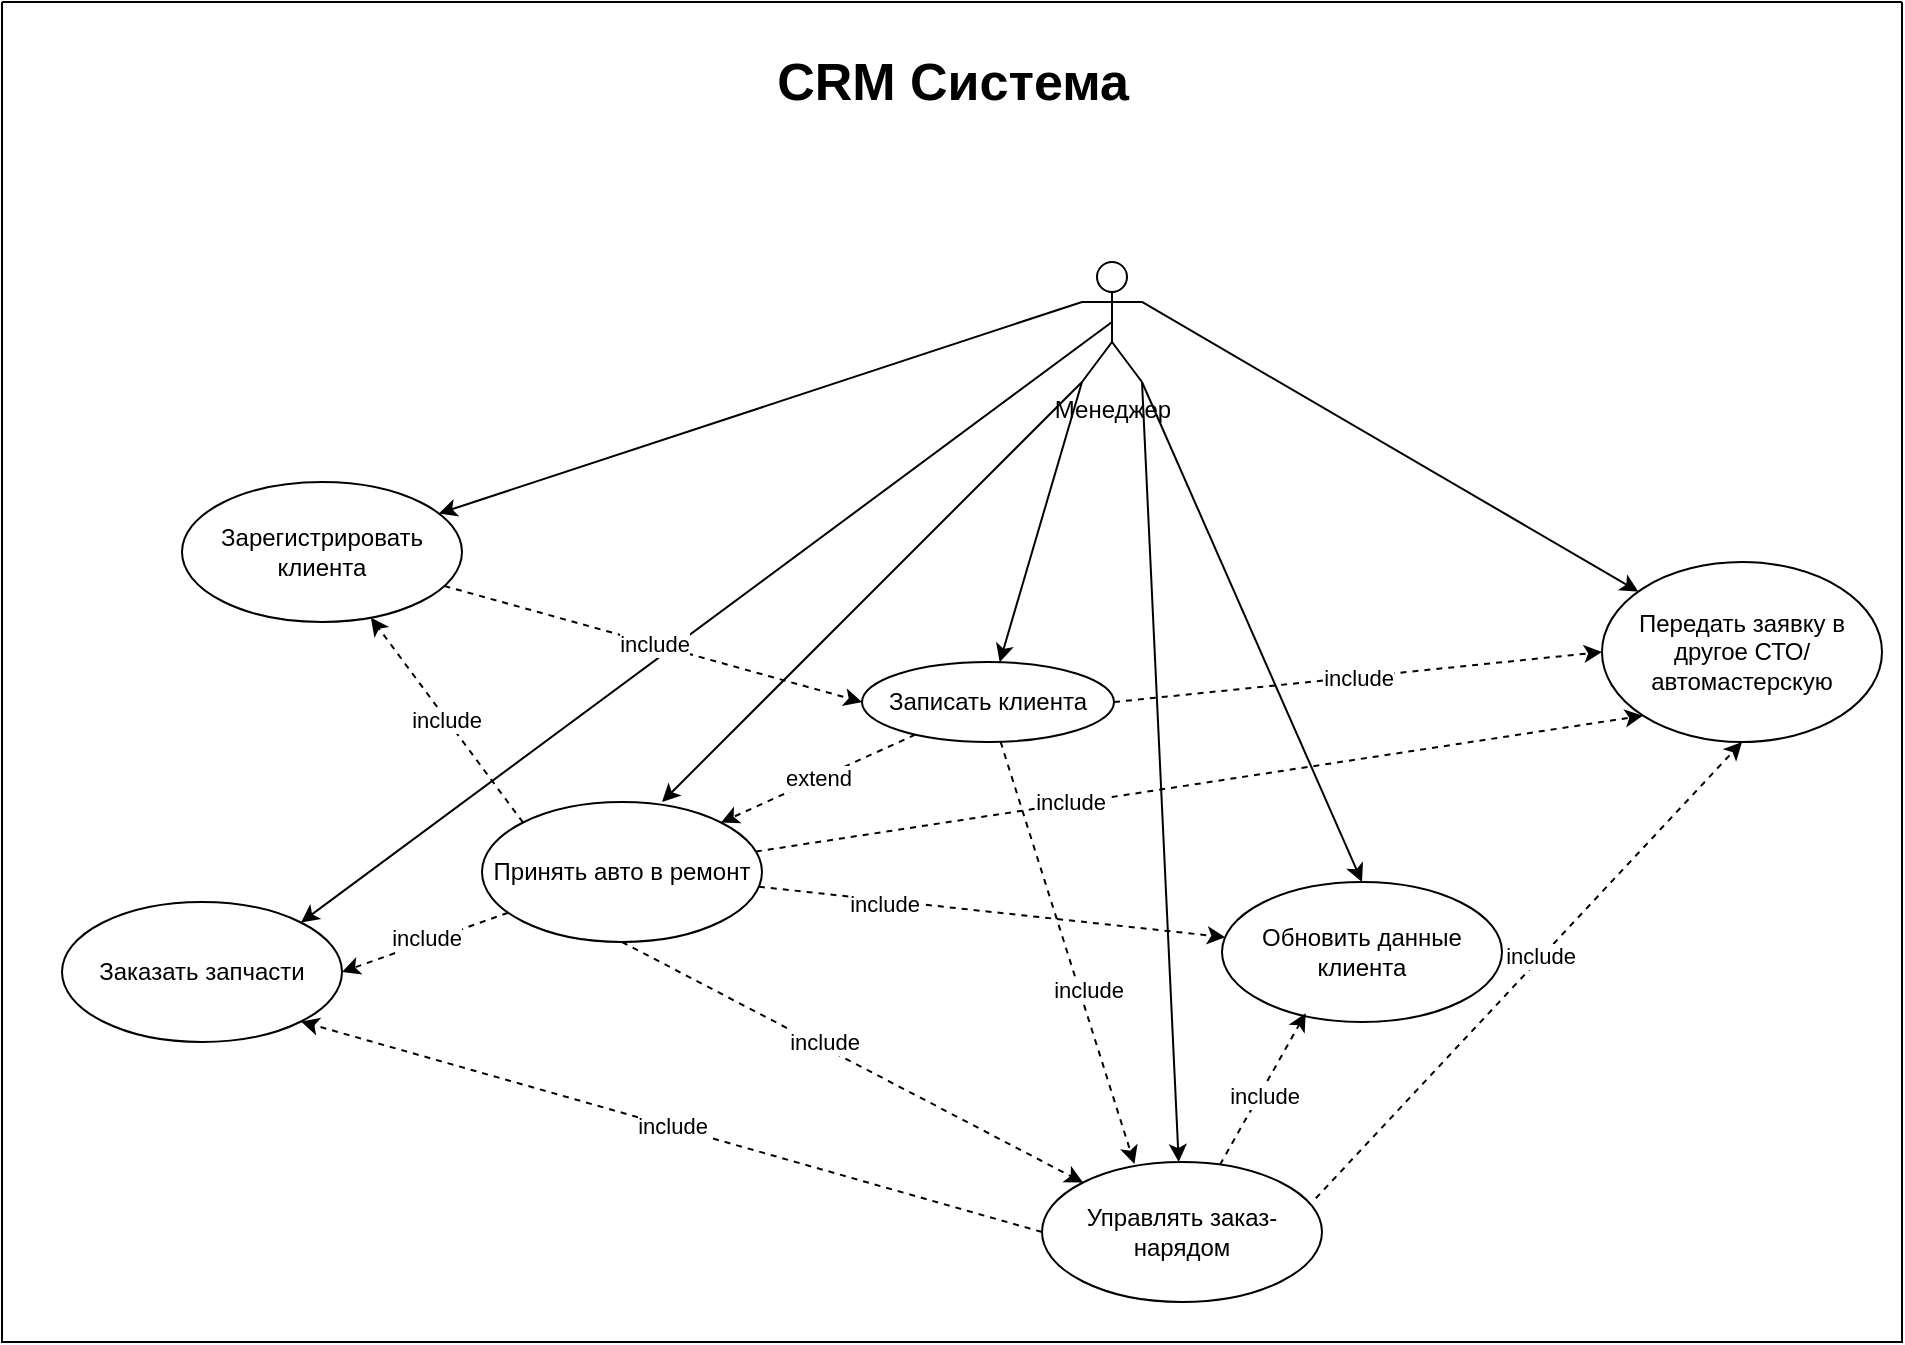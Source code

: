<mxfile version="21.1.2" type="device">
  <diagram name="Page-1" id="C87YD3-ovhG-YgOMG43o">
    <mxGraphModel dx="1444" dy="995" grid="1" gridSize="10" guides="1" tooltips="1" connect="1" arrows="1" fold="1" page="1" pageScale="1" pageWidth="827" pageHeight="1169" math="0" shadow="0">
      <root>
        <mxCell id="0" />
        <mxCell id="1" parent="0" />
        <mxCell id="JGsPzibXXvfBemh5J5Uq-2" value="" style="swimlane;startSize=0;fillColor=#FFFFFF;" vertex="1" parent="1">
          <mxGeometry x="60" y="80" width="950" height="670" as="geometry" />
        </mxCell>
        <mxCell id="JGsPzibXXvfBemh5J5Uq-18" style="rounded=0;orthogonalLoop=1;jettySize=auto;html=1;exitX=0;exitY=0.333;exitDx=0;exitDy=0;exitPerimeter=0;" edge="1" parent="JGsPzibXXvfBemh5J5Uq-2" source="JGsPzibXXvfBemh5J5Uq-3" target="JGsPzibXXvfBemh5J5Uq-6">
          <mxGeometry relative="1" as="geometry" />
        </mxCell>
        <mxCell id="JGsPzibXXvfBemh5J5Uq-19" style="rounded=0;orthogonalLoop=1;jettySize=auto;html=1;exitX=0;exitY=1;exitDx=0;exitDy=0;exitPerimeter=0;" edge="1" parent="JGsPzibXXvfBemh5J5Uq-2" source="JGsPzibXXvfBemh5J5Uq-3" target="JGsPzibXXvfBemh5J5Uq-11">
          <mxGeometry relative="1" as="geometry" />
        </mxCell>
        <mxCell id="JGsPzibXXvfBemh5J5Uq-20" style="rounded=0;orthogonalLoop=1;jettySize=auto;html=1;exitX=1;exitY=1;exitDx=0;exitDy=0;exitPerimeter=0;" edge="1" parent="JGsPzibXXvfBemh5J5Uq-2" source="JGsPzibXXvfBemh5J5Uq-3" target="JGsPzibXXvfBemh5J5Uq-8">
          <mxGeometry relative="1" as="geometry" />
        </mxCell>
        <mxCell id="JGsPzibXXvfBemh5J5Uq-22" style="rounded=0;orthogonalLoop=1;jettySize=auto;html=1;entryX=0.5;entryY=0;entryDx=0;entryDy=0;exitX=1;exitY=1;exitDx=0;exitDy=0;exitPerimeter=0;" edge="1" parent="JGsPzibXXvfBemh5J5Uq-2" source="JGsPzibXXvfBemh5J5Uq-3" target="JGsPzibXXvfBemh5J5Uq-7">
          <mxGeometry relative="1" as="geometry" />
        </mxCell>
        <mxCell id="JGsPzibXXvfBemh5J5Uq-23" style="rounded=0;orthogonalLoop=1;jettySize=auto;html=1;exitX=1;exitY=0.333;exitDx=0;exitDy=0;exitPerimeter=0;" edge="1" parent="JGsPzibXXvfBemh5J5Uq-2" source="JGsPzibXXvfBemh5J5Uq-3" target="JGsPzibXXvfBemh5J5Uq-10">
          <mxGeometry relative="1" as="geometry">
            <mxPoint x="570" y="70" as="sourcePoint" />
          </mxGeometry>
        </mxCell>
        <mxCell id="JGsPzibXXvfBemh5J5Uq-24" style="rounded=0;orthogonalLoop=1;jettySize=auto;html=1;entryX=1;entryY=0;entryDx=0;entryDy=0;exitX=0.5;exitY=0.5;exitDx=0;exitDy=0;exitPerimeter=0;" edge="1" parent="JGsPzibXXvfBemh5J5Uq-2" source="JGsPzibXXvfBemh5J5Uq-3" target="JGsPzibXXvfBemh5J5Uq-14">
          <mxGeometry relative="1" as="geometry">
            <mxPoint x="110" y="250" as="sourcePoint" />
          </mxGeometry>
        </mxCell>
        <mxCell id="JGsPzibXXvfBemh5J5Uq-38" style="rounded=0;orthogonalLoop=1;jettySize=auto;html=1;entryX=0.643;entryY=0;entryDx=0;entryDy=0;entryPerimeter=0;exitX=0;exitY=1;exitDx=0;exitDy=0;exitPerimeter=0;" edge="1" parent="JGsPzibXXvfBemh5J5Uq-2" source="JGsPzibXXvfBemh5J5Uq-3" target="JGsPzibXXvfBemh5J5Uq-13">
          <mxGeometry relative="1" as="geometry" />
        </mxCell>
        <mxCell id="JGsPzibXXvfBemh5J5Uq-3" value="Менеджер" style="shape=umlActor;verticalLabelPosition=bottom;verticalAlign=top;html=1;outlineConnect=0;" vertex="1" parent="JGsPzibXXvfBemh5J5Uq-2">
          <mxGeometry x="540" y="130" width="30" height="60" as="geometry" />
        </mxCell>
        <mxCell id="JGsPzibXXvfBemh5J5Uq-25" value="include" style="rounded=0;orthogonalLoop=1;jettySize=auto;html=1;entryX=0;entryY=0.5;entryDx=0;entryDy=0;dashed=1;" edge="1" parent="JGsPzibXXvfBemh5J5Uq-2" source="JGsPzibXXvfBemh5J5Uq-6" target="JGsPzibXXvfBemh5J5Uq-11">
          <mxGeometry relative="1" as="geometry" />
        </mxCell>
        <mxCell id="JGsPzibXXvfBemh5J5Uq-6" value="Зарегистрировать клиента" style="ellipse;whiteSpace=wrap;html=1;" vertex="1" parent="JGsPzibXXvfBemh5J5Uq-2">
          <mxGeometry x="90" y="240" width="140" height="70" as="geometry" />
        </mxCell>
        <mxCell id="JGsPzibXXvfBemh5J5Uq-7" value="Обновить данные клиента" style="ellipse;whiteSpace=wrap;html=1;" vertex="1" parent="JGsPzibXXvfBemh5J5Uq-2">
          <mxGeometry x="610" y="440" width="140" height="70" as="geometry" />
        </mxCell>
        <mxCell id="JGsPzibXXvfBemh5J5Uq-39" style="rounded=0;orthogonalLoop=1;jettySize=auto;html=1;dashed=1;entryX=0.299;entryY=0.937;entryDx=0;entryDy=0;entryPerimeter=0;" edge="1" parent="JGsPzibXXvfBemh5J5Uq-2" source="JGsPzibXXvfBemh5J5Uq-8" target="JGsPzibXXvfBemh5J5Uq-7">
          <mxGeometry relative="1" as="geometry" />
        </mxCell>
        <mxCell id="JGsPzibXXvfBemh5J5Uq-40" value="include" style="edgeLabel;html=1;align=center;verticalAlign=middle;resizable=0;points=[];" vertex="1" connectable="0" parent="JGsPzibXXvfBemh5J5Uq-39">
          <mxGeometry x="-0.086" y="-1" relative="1" as="geometry">
            <mxPoint x="1" as="offset" />
          </mxGeometry>
        </mxCell>
        <mxCell id="JGsPzibXXvfBemh5J5Uq-41" value="include" style="rounded=0;orthogonalLoop=1;jettySize=auto;html=1;entryX=1;entryY=1;entryDx=0;entryDy=0;dashed=1;exitX=0;exitY=0.5;exitDx=0;exitDy=0;" edge="1" parent="JGsPzibXXvfBemh5J5Uq-2" source="JGsPzibXXvfBemh5J5Uq-8" target="JGsPzibXXvfBemh5J5Uq-14">
          <mxGeometry relative="1" as="geometry" />
        </mxCell>
        <mxCell id="JGsPzibXXvfBemh5J5Uq-45" style="rounded=0;orthogonalLoop=1;jettySize=auto;html=1;entryX=0.5;entryY=1;entryDx=0;entryDy=0;exitX=0.978;exitY=0.259;exitDx=0;exitDy=0;exitPerimeter=0;dashed=1;" edge="1" parent="JGsPzibXXvfBemh5J5Uq-2" source="JGsPzibXXvfBemh5J5Uq-8" target="JGsPzibXXvfBemh5J5Uq-10">
          <mxGeometry relative="1" as="geometry" />
        </mxCell>
        <mxCell id="JGsPzibXXvfBemh5J5Uq-46" value="include" style="edgeLabel;html=1;align=center;verticalAlign=middle;resizable=0;points=[];" vertex="1" connectable="0" parent="JGsPzibXXvfBemh5J5Uq-45">
          <mxGeometry x="0.059" y="1" relative="1" as="geometry">
            <mxPoint as="offset" />
          </mxGeometry>
        </mxCell>
        <mxCell id="JGsPzibXXvfBemh5J5Uq-8" value="Управлять заказ-нарядом" style="ellipse;whiteSpace=wrap;html=1;" vertex="1" parent="JGsPzibXXvfBemh5J5Uq-2">
          <mxGeometry x="520" y="580" width="140" height="70" as="geometry" />
        </mxCell>
        <mxCell id="JGsPzibXXvfBemh5J5Uq-10" value="Передать заявку в другое СТО/автомастерскую" style="ellipse;whiteSpace=wrap;html=1;" vertex="1" parent="JGsPzibXXvfBemh5J5Uq-2">
          <mxGeometry x="800" y="280" width="140" height="90" as="geometry" />
        </mxCell>
        <mxCell id="JGsPzibXXvfBemh5J5Uq-27" value="extend" style="rounded=0;orthogonalLoop=1;jettySize=auto;html=1;entryX=1;entryY=0;entryDx=0;entryDy=0;dashed=1;" edge="1" parent="JGsPzibXXvfBemh5J5Uq-2" source="JGsPzibXXvfBemh5J5Uq-11" target="JGsPzibXXvfBemh5J5Uq-13">
          <mxGeometry relative="1" as="geometry" />
        </mxCell>
        <mxCell id="JGsPzibXXvfBemh5J5Uq-42" style="rounded=0;orthogonalLoop=1;jettySize=auto;html=1;dashed=1;entryX=0.33;entryY=0.014;entryDx=0;entryDy=0;entryPerimeter=0;" edge="1" parent="JGsPzibXXvfBemh5J5Uq-2" source="JGsPzibXXvfBemh5J5Uq-11" target="JGsPzibXXvfBemh5J5Uq-8">
          <mxGeometry relative="1" as="geometry">
            <mxPoint x="400" y="670" as="targetPoint" />
          </mxGeometry>
        </mxCell>
        <mxCell id="JGsPzibXXvfBemh5J5Uq-43" value="include" style="edgeLabel;html=1;align=center;verticalAlign=middle;resizable=0;points=[];" vertex="1" connectable="0" parent="JGsPzibXXvfBemh5J5Uq-42">
          <mxGeometry x="0.196" y="4" relative="1" as="geometry">
            <mxPoint y="-1" as="offset" />
          </mxGeometry>
        </mxCell>
        <mxCell id="JGsPzibXXvfBemh5J5Uq-44" value="include" style="rounded=0;orthogonalLoop=1;jettySize=auto;html=1;entryX=0;entryY=0.5;entryDx=0;entryDy=0;dashed=1;exitX=1;exitY=0.5;exitDx=0;exitDy=0;" edge="1" parent="JGsPzibXXvfBemh5J5Uq-2" source="JGsPzibXXvfBemh5J5Uq-11" target="JGsPzibXXvfBemh5J5Uq-10">
          <mxGeometry relative="1" as="geometry" />
        </mxCell>
        <mxCell id="JGsPzibXXvfBemh5J5Uq-11" value="Записать клиента" style="ellipse;whiteSpace=wrap;html=1;" vertex="1" parent="JGsPzibXXvfBemh5J5Uq-2">
          <mxGeometry x="430" y="330" width="126" height="40" as="geometry" />
        </mxCell>
        <mxCell id="JGsPzibXXvfBemh5J5Uq-28" style="rounded=0;orthogonalLoop=1;jettySize=auto;html=1;dashed=1;entryX=1;entryY=0.5;entryDx=0;entryDy=0;" edge="1" parent="JGsPzibXXvfBemh5J5Uq-2" source="JGsPzibXXvfBemh5J5Uq-13" target="JGsPzibXXvfBemh5J5Uq-14">
          <mxGeometry relative="1" as="geometry" />
        </mxCell>
        <mxCell id="JGsPzibXXvfBemh5J5Uq-29" value="include" style="edgeLabel;html=1;align=center;verticalAlign=middle;resizable=0;points=[];" vertex="1" connectable="0" parent="JGsPzibXXvfBemh5J5Uq-28">
          <mxGeometry x="-0.014" y="-2" relative="1" as="geometry">
            <mxPoint as="offset" />
          </mxGeometry>
        </mxCell>
        <mxCell id="JGsPzibXXvfBemh5J5Uq-30" style="rounded=0;orthogonalLoop=1;jettySize=auto;html=1;entryX=0;entryY=0;entryDx=0;entryDy=0;exitX=0.5;exitY=1;exitDx=0;exitDy=0;dashed=1;" edge="1" parent="JGsPzibXXvfBemh5J5Uq-2" source="JGsPzibXXvfBemh5J5Uq-13" target="JGsPzibXXvfBemh5J5Uq-8">
          <mxGeometry relative="1" as="geometry" />
        </mxCell>
        <mxCell id="JGsPzibXXvfBemh5J5Uq-32" value="include" style="edgeLabel;html=1;align=center;verticalAlign=middle;resizable=0;points=[];" vertex="1" connectable="0" parent="JGsPzibXXvfBemh5J5Uq-30">
          <mxGeometry x="-0.147" y="2" relative="1" as="geometry">
            <mxPoint x="1" as="offset" />
          </mxGeometry>
        </mxCell>
        <mxCell id="JGsPzibXXvfBemh5J5Uq-33" value="include" style="rounded=0;orthogonalLoop=1;jettySize=auto;html=1;dashed=1;exitX=0;exitY=0;exitDx=0;exitDy=0;" edge="1" parent="JGsPzibXXvfBemh5J5Uq-2" source="JGsPzibXXvfBemh5J5Uq-13" target="JGsPzibXXvfBemh5J5Uq-6">
          <mxGeometry relative="1" as="geometry" />
        </mxCell>
        <mxCell id="JGsPzibXXvfBemh5J5Uq-34" style="rounded=0;orthogonalLoop=1;jettySize=auto;html=1;dashed=1;" edge="1" parent="JGsPzibXXvfBemh5J5Uq-2" source="JGsPzibXXvfBemh5J5Uq-13" target="JGsPzibXXvfBemh5J5Uq-7">
          <mxGeometry relative="1" as="geometry" />
        </mxCell>
        <mxCell id="JGsPzibXXvfBemh5J5Uq-35" value="include" style="edgeLabel;html=1;align=center;verticalAlign=middle;resizable=0;points=[];" vertex="1" connectable="0" parent="JGsPzibXXvfBemh5J5Uq-34">
          <mxGeometry x="-0.463" y="-2" relative="1" as="geometry">
            <mxPoint as="offset" />
          </mxGeometry>
        </mxCell>
        <mxCell id="JGsPzibXXvfBemh5J5Uq-36" style="rounded=0;orthogonalLoop=1;jettySize=auto;html=1;dashed=1;entryX=0;entryY=1;entryDx=0;entryDy=0;" edge="1" parent="JGsPzibXXvfBemh5J5Uq-2" source="JGsPzibXXvfBemh5J5Uq-13" target="JGsPzibXXvfBemh5J5Uq-10">
          <mxGeometry relative="1" as="geometry" />
        </mxCell>
        <mxCell id="JGsPzibXXvfBemh5J5Uq-37" value="include" style="edgeLabel;html=1;align=center;verticalAlign=middle;resizable=0;points=[];" vertex="1" connectable="0" parent="JGsPzibXXvfBemh5J5Uq-36">
          <mxGeometry x="-0.292" y="1" relative="1" as="geometry">
            <mxPoint as="offset" />
          </mxGeometry>
        </mxCell>
        <mxCell id="JGsPzibXXvfBemh5J5Uq-13" value="Принять авто в ремонт" style="ellipse;whiteSpace=wrap;html=1;" vertex="1" parent="JGsPzibXXvfBemh5J5Uq-2">
          <mxGeometry x="240" y="400" width="140" height="70" as="geometry" />
        </mxCell>
        <mxCell id="JGsPzibXXvfBemh5J5Uq-14" value="Заказать запчасти" style="ellipse;whiteSpace=wrap;html=1;" vertex="1" parent="JGsPzibXXvfBemh5J5Uq-2">
          <mxGeometry x="30" y="450" width="140" height="70" as="geometry" />
        </mxCell>
        <mxCell id="JGsPzibXXvfBemh5J5Uq-21" style="edgeStyle=orthogonalEdgeStyle;rounded=0;orthogonalLoop=1;jettySize=auto;html=1;exitX=0.5;exitY=1;exitDx=0;exitDy=0;" edge="1" parent="JGsPzibXXvfBemh5J5Uq-2" source="JGsPzibXXvfBemh5J5Uq-10" target="JGsPzibXXvfBemh5J5Uq-10">
          <mxGeometry relative="1" as="geometry" />
        </mxCell>
        <mxCell id="JGsPzibXXvfBemh5J5Uq-50" value="&lt;b&gt;&lt;font style=&quot;font-size: 26px;&quot;&gt;CRM Система&lt;/font&gt;&lt;/b&gt;" style="text;html=1;align=center;verticalAlign=middle;resizable=0;points=[];autosize=1;strokeColor=none;fillColor=none;" vertex="1" parent="JGsPzibXXvfBemh5J5Uq-2">
          <mxGeometry x="375" y="20" width="200" height="40" as="geometry" />
        </mxCell>
      </root>
    </mxGraphModel>
  </diagram>
</mxfile>
